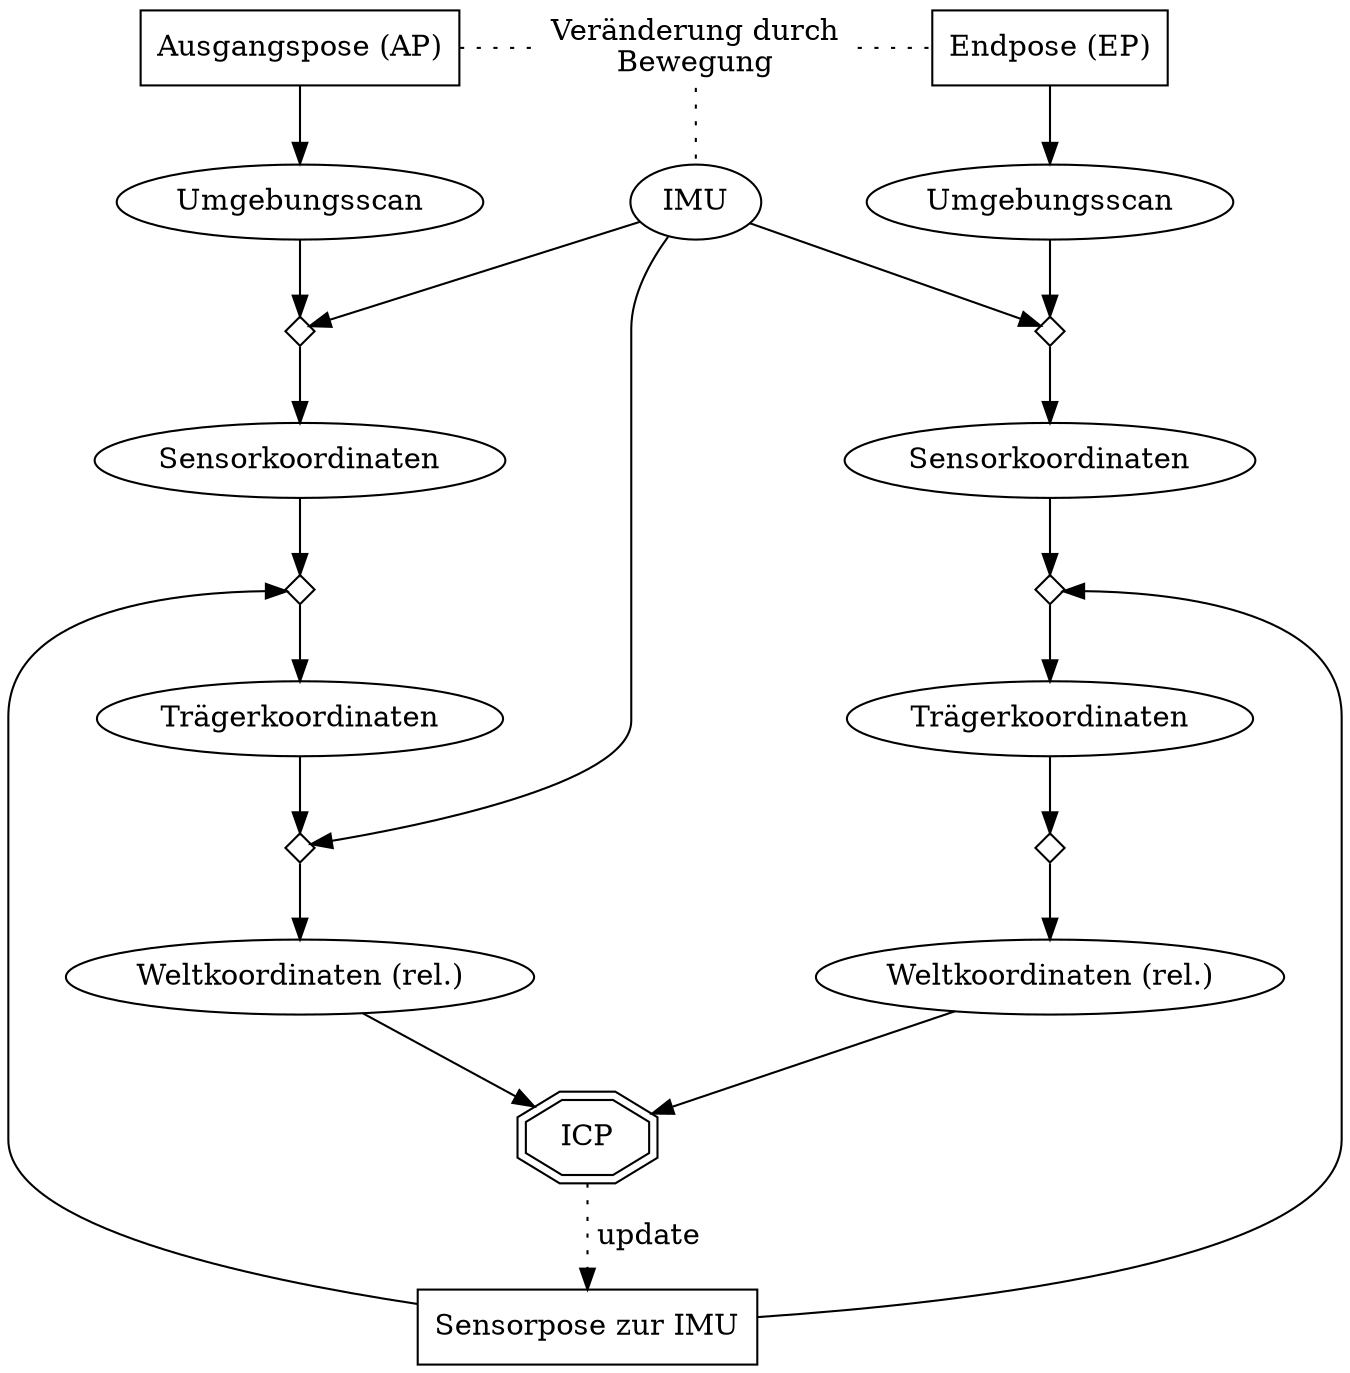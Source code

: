 digraph WC {
	{	node [group=g1]
		Scan_AP [label="Umgebungsscan"];
		Scan_AP_SK [label="Sensorkoordinaten"];
		Scan_AP_TK [label="Trägerkoordinaten"];
		Scan_AP_WK [label="Weltkoordinaten (rel.)"];
		node [shape=rectangle]
		Ausgangspose [label="Ausgangspose (AP)", group=g1];
		node [shape=diamond, width=0.2, height=0.2, label=""]
		Scan_zu_SK1;
		SK_zu_TK1;
		TK_zu_WK1;
	}

	{	node [group=g2]
		Bewegung [shape=none, label="Veränderung durch\nBewegung"];
		IMU [label="IMU"];
		ICP [shape=doubleoctagon, label="ICP"];
		MontagePose [shape=rectangle, label="Sensorpose zur IMU", group=g2];
	}

	{	node [group=g3]
		Scan_EP [label="Umgebungsscan"];
		Scan_EP_SK [label="Sensorkoordinaten"];
		Scan_EP_TK [label="Trägerkoordinaten"];
		Scan_EP_WK [label="Weltkoordinaten (rel.)"];
		node [shape=rectangle]
		Endpose [label="Endpose (EP)", group=g3];
		node [shape=diamond, width=0.2, height=0.2, label=""]
		Scan_zu_SK2;
		SK_zu_TK2;
		TK_zu_WK2;
	}

	{	rank=same;
			Ausgangspose; Endpose; Bewegung;
	}

	{	rank=same;
			Scan_zu_SK1; Scan_zu_SK2;
	}

	{	rank=same;
			SK_zu_TK1; SK_zu_TK2;
	}

	{	edge [style=dotted, arrowhead=none]
		Ausgangspose -> Bewegung;
		Bewegung -> Endpose;
		Bewegung -> IMU;
	}
	Ausgangspose -> Scan_AP;
	Endpose -> Scan_EP;

	IMU -> Scan_zu_SK1;
	IMU -> Scan_zu_SK2;
	IMU -> TK_zu_WK1;

	MontagePose -> SK_zu_TK1;
	MontagePose -> SK_zu_TK2;

	Scan_AP -> Scan_zu_SK1 -> Scan_AP_SK -> SK_zu_TK1 -> Scan_AP_TK -> TK_zu_WK1 -> Scan_AP_WK -> ICP;
	Scan_EP -> Scan_zu_SK2 -> Scan_EP_SK -> SK_zu_TK2 -> Scan_EP_TK -> TK_zu_WK2 -> Scan_EP_WK -> ICP;

	ICP -> MontagePose [style=dotted, label=" update"];
}